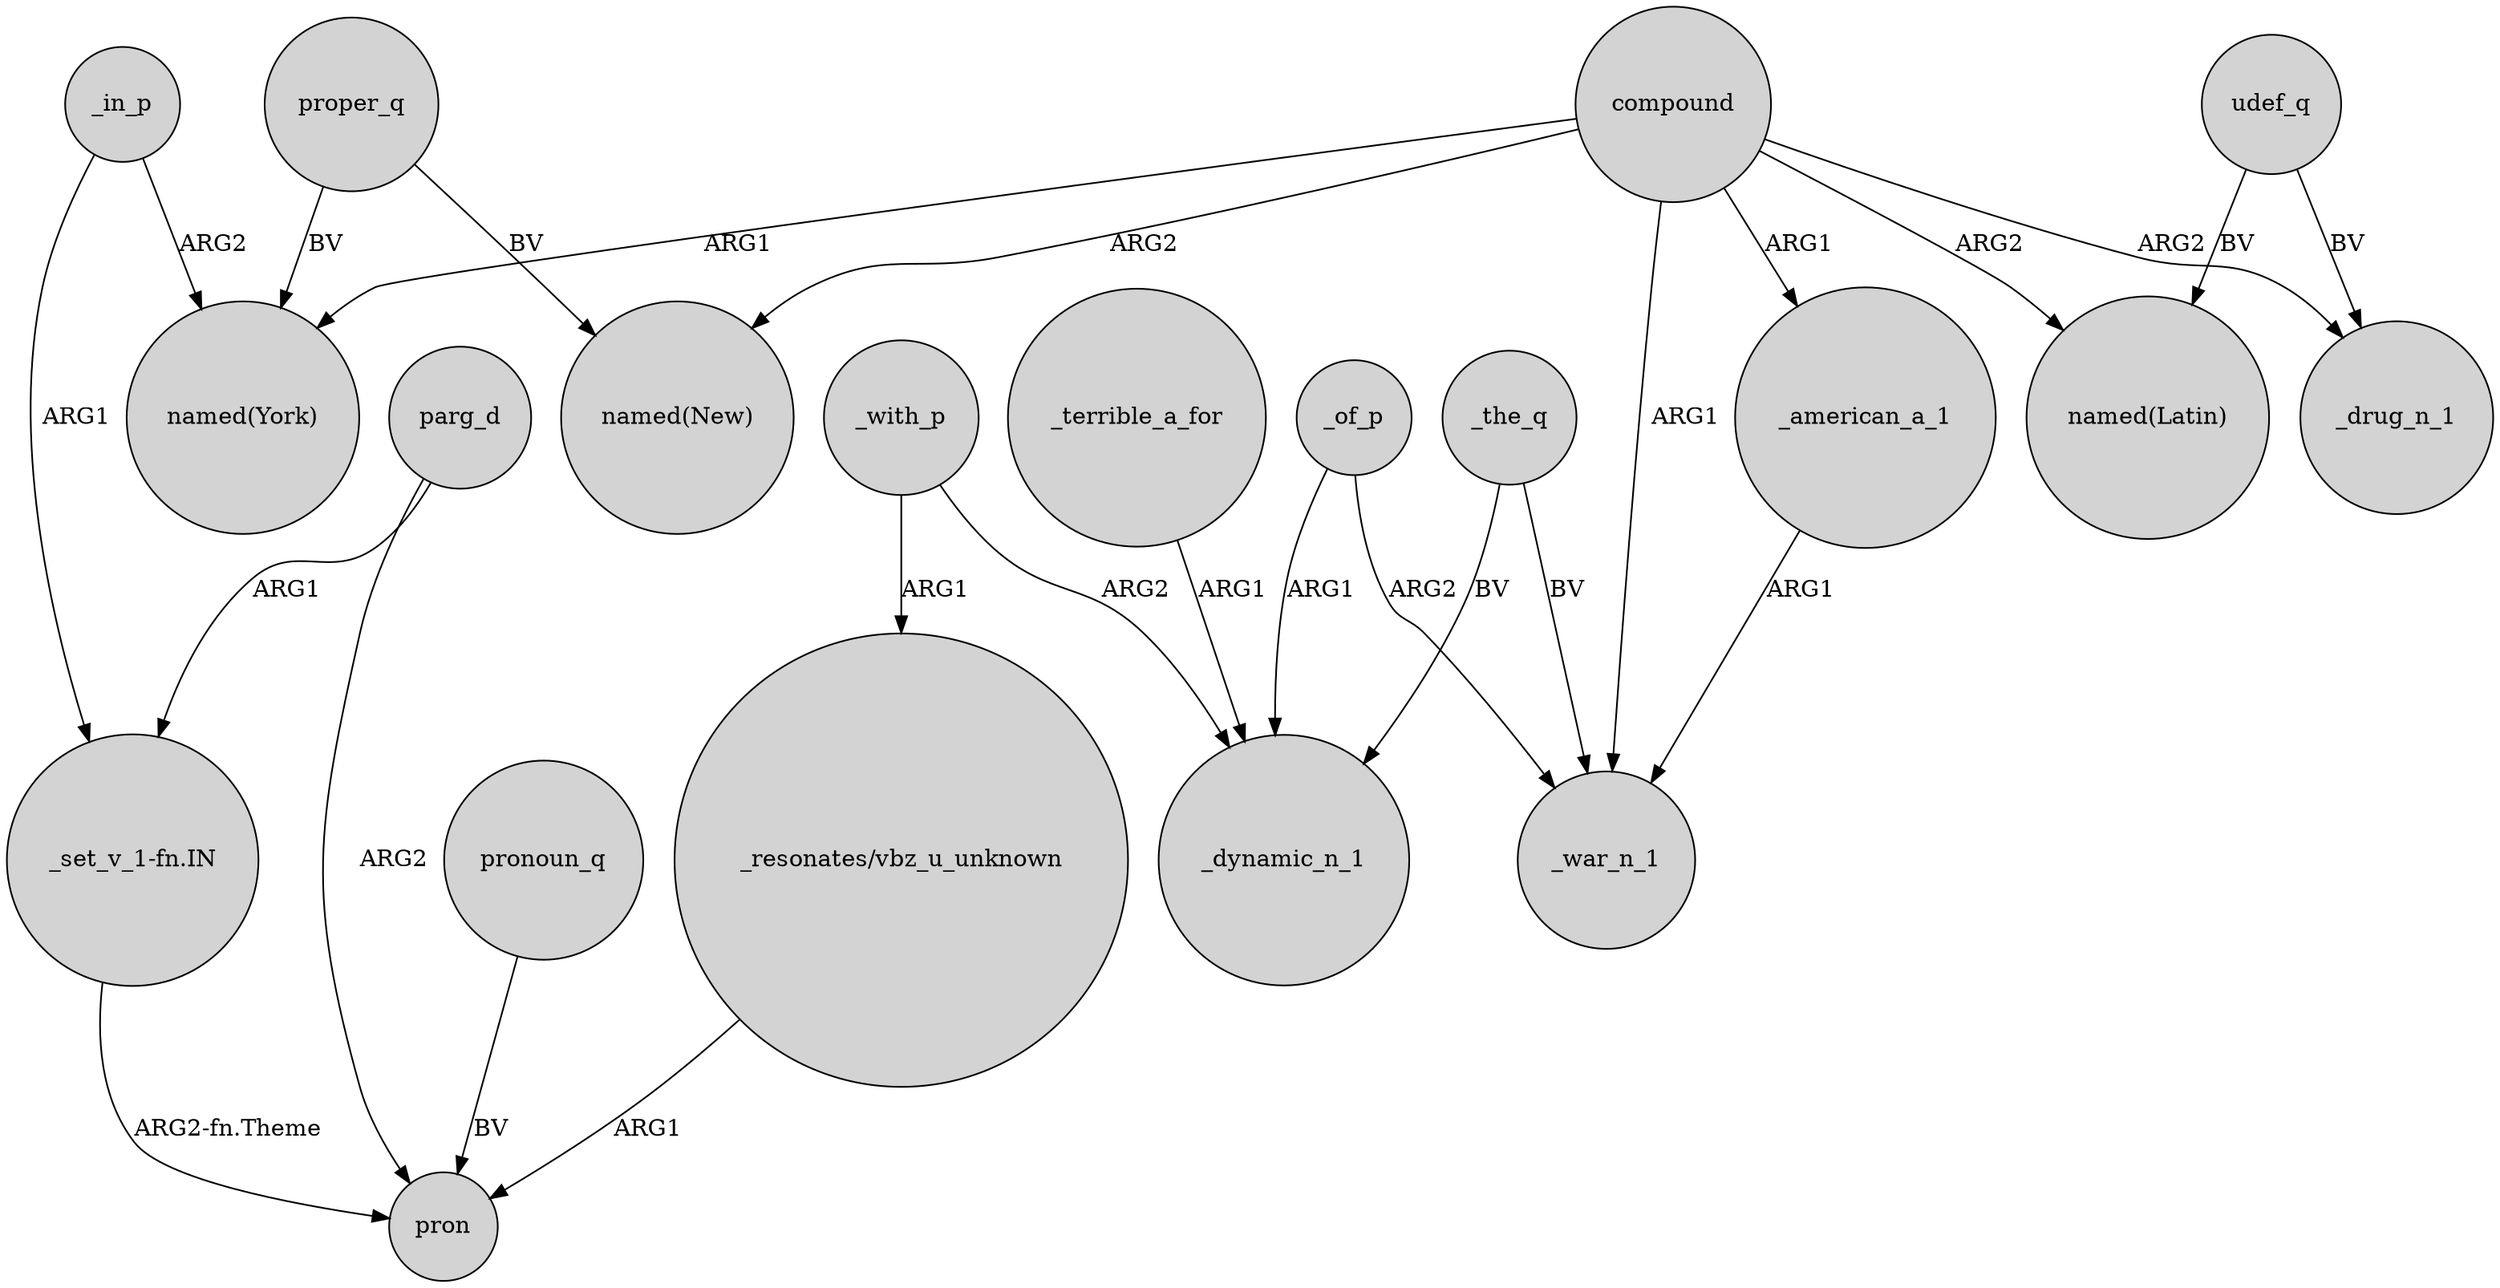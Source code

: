 digraph {
	node [shape=circle style=filled]
	compound -> "named(New)" [label=ARG2]
	proper_q -> "named(New)" [label=BV]
	_the_q -> _war_n_1 [label=BV]
	compound -> _american_a_1 [label=ARG1]
	_with_p -> _dynamic_n_1 [label=ARG2]
	_the_q -> _dynamic_n_1 [label=BV]
	"_set_v_1-fn.IN" -> pron [label="ARG2-fn.Theme"]
	compound -> _war_n_1 [label=ARG1]
	udef_q -> _drug_n_1 [label=BV]
	parg_d -> pron [label=ARG2]
	pronoun_q -> pron [label=BV]
	compound -> "named(York)" [label=ARG1]
	_terrible_a_for -> _dynamic_n_1 [label=ARG1]
	_of_p -> _war_n_1 [label=ARG2]
	_with_p -> "_resonates/vbz_u_unknown" [label=ARG1]
	_in_p -> "_set_v_1-fn.IN" [label=ARG1]
	compound -> _drug_n_1 [label=ARG2]
	_of_p -> _dynamic_n_1 [label=ARG1]
	_in_p -> "named(York)" [label=ARG2]
	udef_q -> "named(Latin)" [label=BV]
	"_resonates/vbz_u_unknown" -> pron [label=ARG1]
	proper_q -> "named(York)" [label=BV]
	_american_a_1 -> _war_n_1 [label=ARG1]
	parg_d -> "_set_v_1-fn.IN" [label=ARG1]
	compound -> "named(Latin)" [label=ARG2]
}
